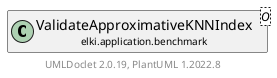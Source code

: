@startuml
    remove .*\.(Instance|Par|Parameterizer|Factory)$
    set namespaceSeparator none
    hide empty fields
    hide empty methods

    class "<size:14>ValidateApproximativeKNNIndex.Par\n<size:10>elki.application.benchmark" as elki.application.benchmark.ValidateApproximativeKNNIndex.Par<O> {
        {static} +K_ID: OptionID
        {static} +QUERY_ID: OptionID
        {static} +SAMPLING_ID: OptionID
        {static} +FORCE_ID: OptionID
        {static} +RANDOM_ID: OptionID
        {static} +PATTERN_ID: OptionID
        #k: int
        #queries: DatabaseConnection
        #sampling: double
        #forcelinear: boolean
        #random: RandomFactory
        #pattern: Pattern
        +configure(Parameterization): void
        +make(): ValidateApproximativeKNNIndex<O>
    }

    abstract class "<size:14>AbstractDistanceBasedApplication.Par\n<size:10>elki.application" as elki.application.AbstractDistanceBasedApplication.Par<O>
    class "<size:14>ValidateApproximativeKNNIndex\n<size:10>elki.application.benchmark" as elki.application.benchmark.ValidateApproximativeKNNIndex<O> [[ValidateApproximativeKNNIndex.html]]

    elki.application.AbstractDistanceBasedApplication.Par <|-- elki.application.benchmark.ValidateApproximativeKNNIndex.Par
    elki.application.benchmark.ValidateApproximativeKNNIndex +-- elki.application.benchmark.ValidateApproximativeKNNIndex.Par

    center footer UMLDoclet 2.0.19, PlantUML 1.2022.8
@enduml
